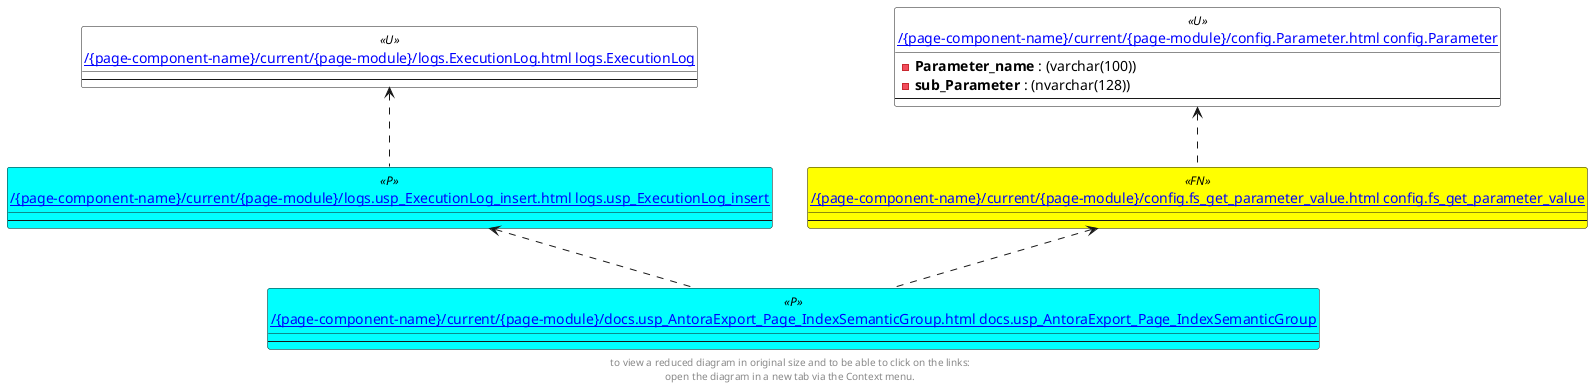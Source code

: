 @startuml
'Left to right direction
top to bottom direction
hide circle
'avoide "." issues:
set namespaceSeparator none


skinparam class {
  BackgroundColor White
  BackgroundColor<<FN>> Yellow
  BackgroundColor<<FS>> Yellow
  BackgroundColor<<FT>> LightGray
  BackgroundColor<<IF>> Yellow
  BackgroundColor<<IS>> Yellow
  BackgroundColor<<P>> Aqua
  BackgroundColor<<PC>> Aqua
  BackgroundColor<<SN>> Yellow
  BackgroundColor<<SO>> SlateBlue
  BackgroundColor<<TF>> LightGray
  BackgroundColor<<TR>> Tomato
  BackgroundColor<<U>> White
  BackgroundColor<<V>> WhiteSmoke
  BackgroundColor<<X>> Aqua
}


entity "[[{site-url}/{page-component-name}/current/{page-module}/config.fs_get_parameter_value.html config.fs_get_parameter_value]]" as config.fs_get_parameter_value << FN >> {
  --
}

entity "[[{site-url}/{page-component-name}/current/{page-module}/config.Parameter.html config.Parameter]]" as config.Parameter << U >> {
  - **Parameter_name** : (varchar(100))
  - **sub_Parameter** : (nvarchar(128))
  --
}

entity "[[{site-url}/{page-component-name}/current/{page-module}/docs.usp_AntoraExport_Page_IndexSemanticGroup.html docs.usp_AntoraExport_Page_IndexSemanticGroup]]" as docs.usp_AntoraExport_Page_IndexSemanticGroup << P >> {
  --
}

entity "[[{site-url}/{page-component-name}/current/{page-module}/logs.ExecutionLog.html logs.ExecutionLog]]" as logs.ExecutionLog << U >> {
  --
}

entity "[[{site-url}/{page-component-name}/current/{page-module}/logs.usp_ExecutionLog_insert.html logs.usp_ExecutionLog_insert]]" as logs.usp_ExecutionLog_insert << P >> {
  --
}

config.fs_get_parameter_value <.. docs.usp_AntoraExport_Page_IndexSemanticGroup
config.Parameter <.. config.fs_get_parameter_value
logs.ExecutionLog <.. logs.usp_ExecutionLog_insert
logs.usp_ExecutionLog_insert <.. docs.usp_AntoraExport_Page_IndexSemanticGroup
footer
to view a reduced diagram in original size and to be able to click on the links:
open the diagram in a new tab via the Context menu.
end footer

@enduml

